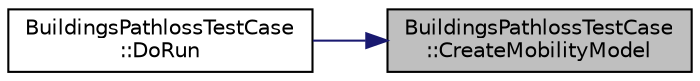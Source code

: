 digraph "BuildingsPathlossTestCase::CreateMobilityModel"
{
 // LATEX_PDF_SIZE
  edge [fontname="Helvetica",fontsize="10",labelfontname="Helvetica",labelfontsize="10"];
  node [fontname="Helvetica",fontsize="10",shape=record];
  rankdir="RL";
  Node1 [label="BuildingsPathlossTestCase\l::CreateMobilityModel",height=0.2,width=0.4,color="black", fillcolor="grey75", style="filled", fontcolor="black",tooltip=" "];
  Node1 -> Node2 [dir="back",color="midnightblue",fontsize="10",style="solid",fontname="Helvetica"];
  Node2 [label="BuildingsPathlossTestCase\l::DoRun",height=0.2,width=0.4,color="black", fillcolor="white", style="filled",URL="$class_buildings_pathloss_test_case.html#a6b16dda55a96c818e4612ada692b6b35",tooltip="Implementation to actually run this TestCase."];
}
